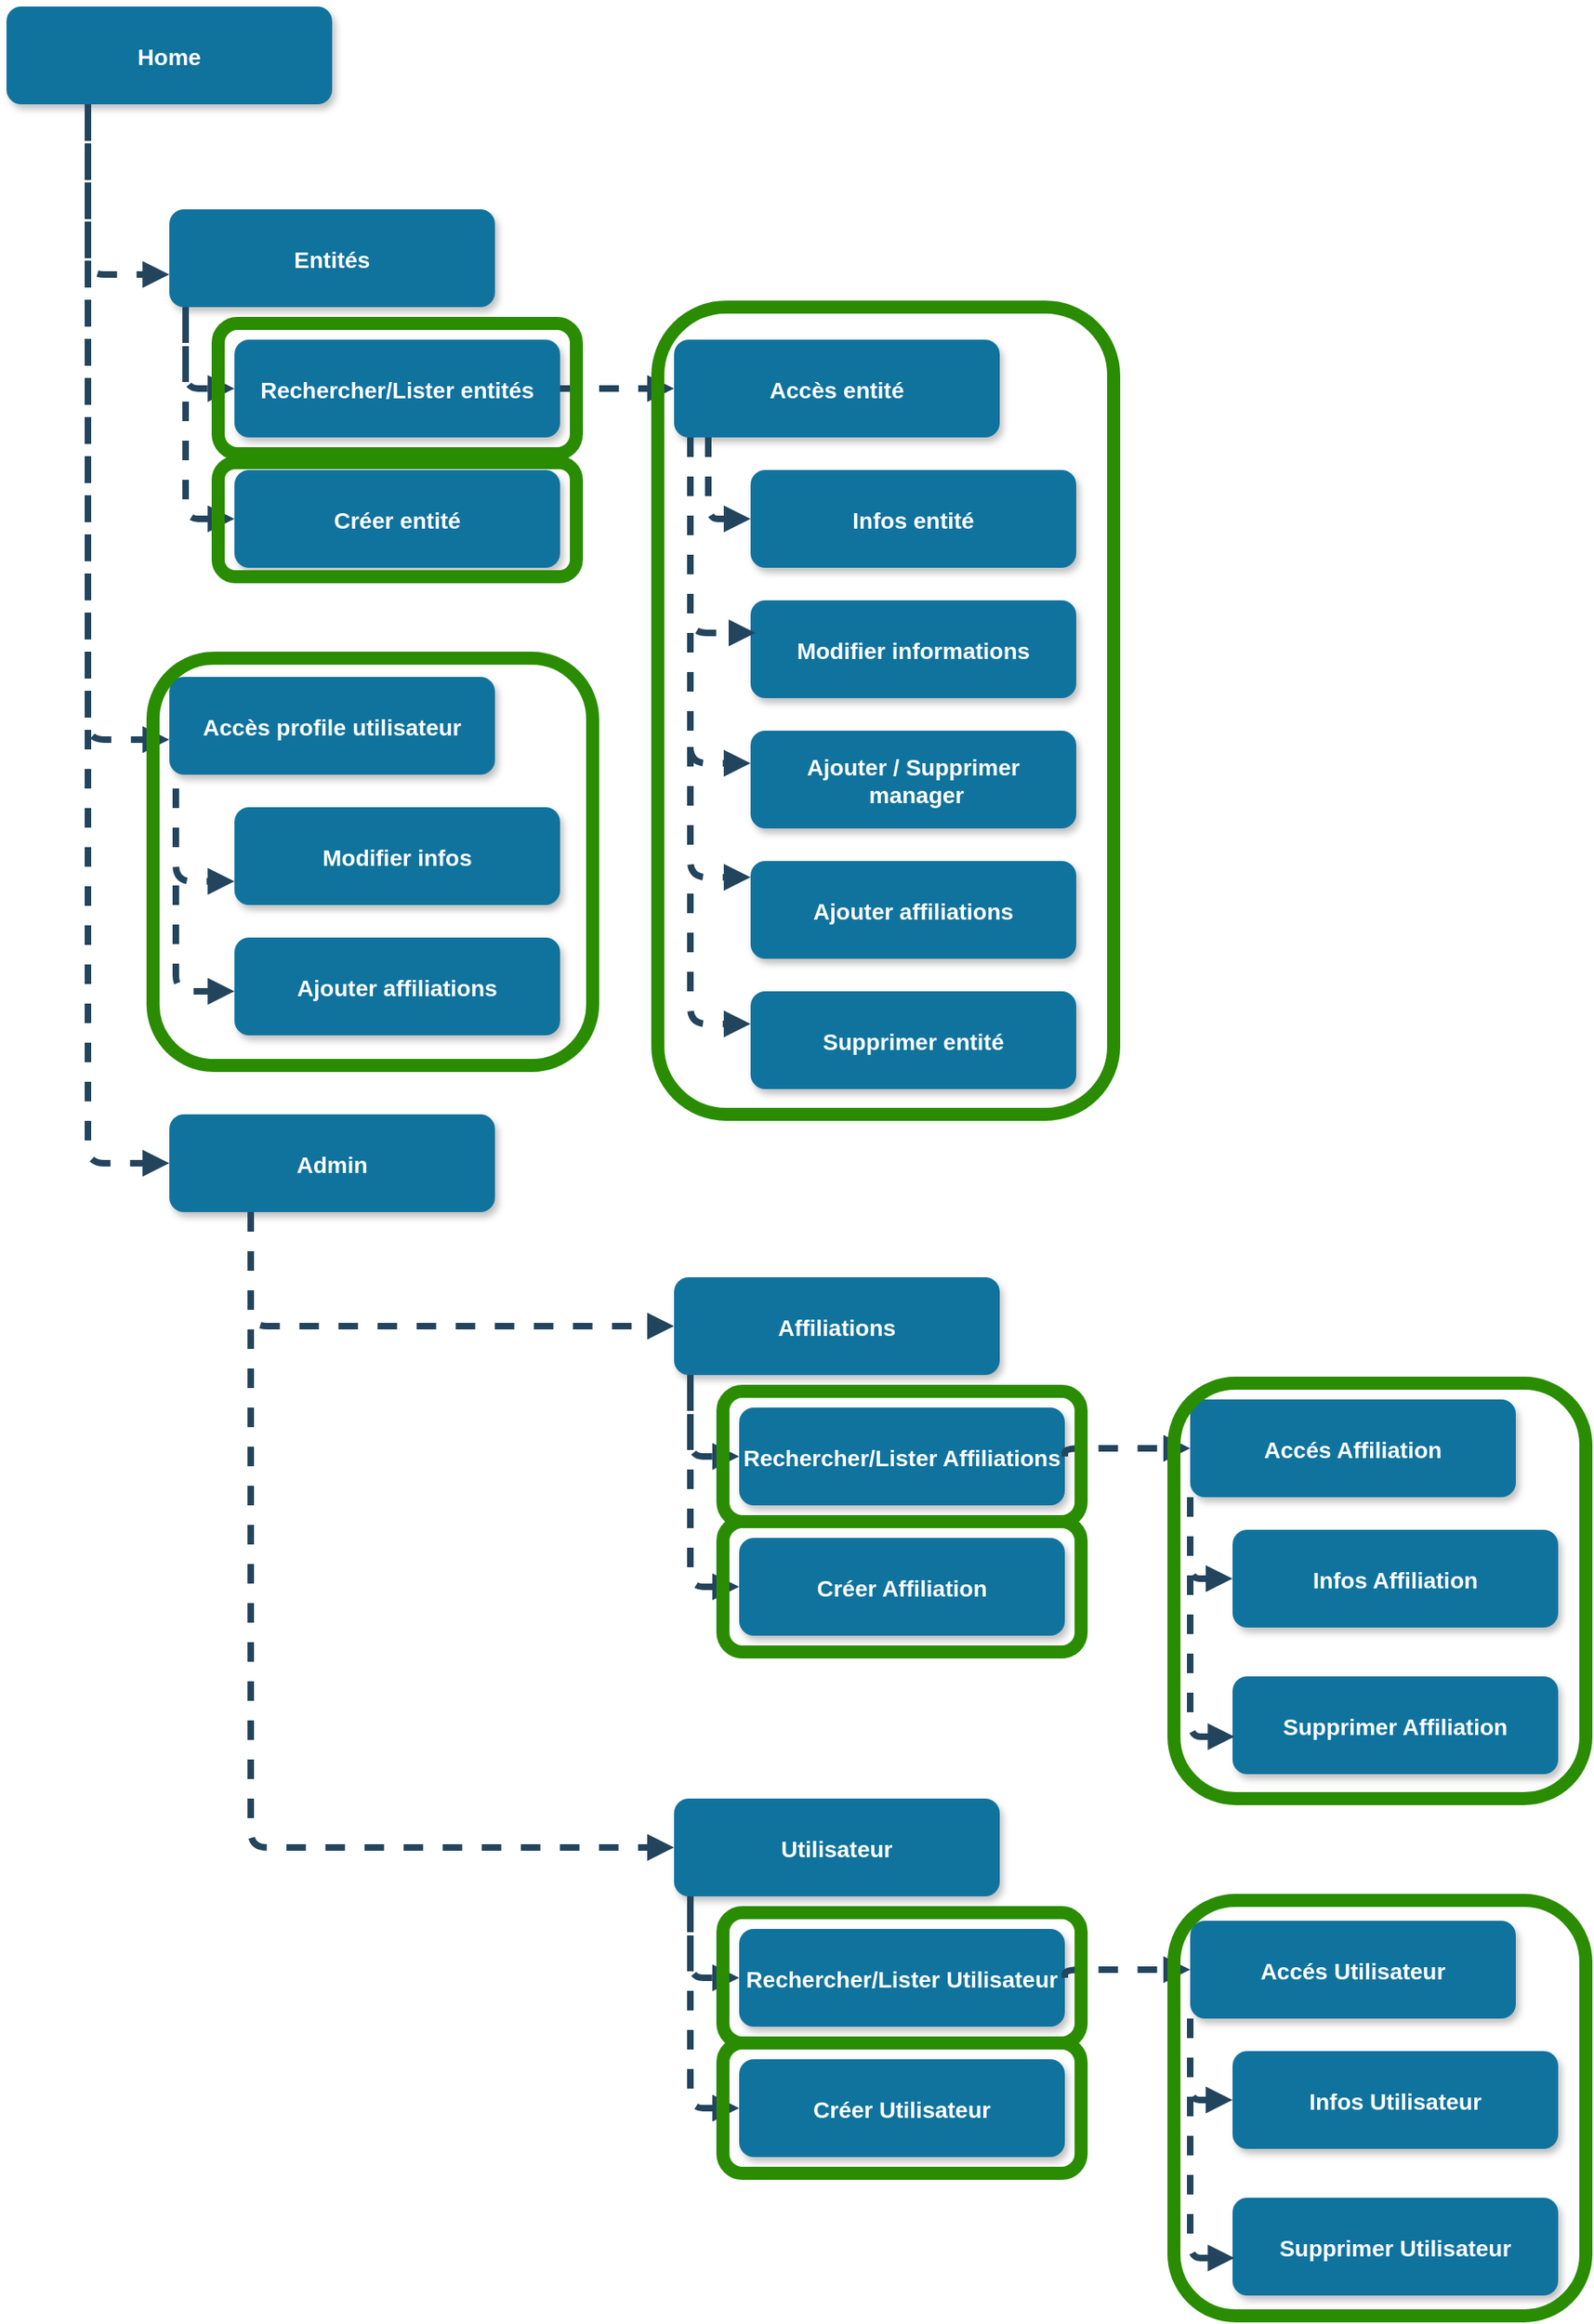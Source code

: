 <mxfile version="13.0.3" type="device" pages="2"><diagram name="Page-1" id="97916047-d0de-89f5-080d-49f4d83e522f"><mxGraphModel dx="1588" dy="724" grid="1" gridSize="10" guides="1" tooltips="1" connect="1" arrows="1" fold="1" page="1" pageScale="1.5" pageWidth="1169" pageHeight="827" background="#ffffff" math="0" shadow="0"><root><mxCell id="0"/><mxCell id="1" parent="0"/><mxCell id="2" value="Home" style="rounded=1;fillColor=#10739E;strokeColor=none;shadow=1;gradientColor=none;fontStyle=1;fontColor=#FFFFFF;fontSize=14;" parent="1" vertex="1"><mxGeometry x="530" y="90" width="200" height="60" as="geometry"/></mxCell><mxCell id="7" value="Entités" style="rounded=1;fillColor=#10739E;strokeColor=none;shadow=1;gradientColor=none;fontStyle=1;fontColor=#FFFFFF;fontSize=14;" parent="1" vertex="1"><mxGeometry x="630" y="214.5" width="200" height="60" as="geometry"/></mxCell><mxCell id="7tJmF6KP002Q2jucSdaJ-55" value="Accès entité" style="rounded=1;fillColor=#10739E;strokeColor=none;shadow=1;gradientColor=none;fontStyle=1;fontColor=#FFFFFF;fontSize=14;" parent="1" vertex="1"><mxGeometry x="940" y="294.5" width="200" height="60" as="geometry"/></mxCell><mxCell id="7tJmF6KP002Q2jucSdaJ-57" value="Rechercher/Lister entités" style="rounded=1;fillColor=#10739E;strokeColor=none;shadow=1;gradientColor=none;fontStyle=1;fontColor=#FFFFFF;fontSize=14;" parent="1" vertex="1"><mxGeometry x="670" y="294.5" width="200" height="60" as="geometry"/></mxCell><mxCell id="7tJmF6KP002Q2jucSdaJ-59" value="Modifier informations" style="rounded=1;fillColor=#10739E;strokeColor=none;shadow=1;gradientColor=none;fontStyle=1;fontColor=#FFFFFF;fontSize=14;" parent="1" vertex="1"><mxGeometry x="987" y="454.5" width="200" height="60" as="geometry"/></mxCell><mxCell id="7tJmF6KP002Q2jucSdaJ-61" value="" style="edgeStyle=elbowEdgeStyle;elbow=vertical;strokeWidth=4;endArrow=block;endFill=1;fontStyle=1;dashed=1;strokeColor=#23445D;entryX=0;entryY=0.667;entryDx=0;entryDy=0;entryPerimeter=0;" parent="1" target="7" edge="1"><mxGeometry x="-158" y="70" width="100" height="100" as="geometry"><mxPoint x="580" y="160.5" as="sourcePoint"/><mxPoint x="620" y="254.5" as="targetPoint"/><Array as="points"><mxPoint x="620" y="254.5"/><mxPoint x="600" y="354.5"/><mxPoint x="640" y="294.5"/><mxPoint x="550" y="234.5"/><mxPoint x="550" y="294.5"/><mxPoint x="640" y="574.5"/><mxPoint x="610" y="664.5"/><mxPoint x="650" y="584.5"/><mxPoint x="620" y="504.5"/><mxPoint x="640" y="414.5"/><mxPoint x="580" y="284.5"/><mxPoint x="550" y="244.5"/><mxPoint x="570" y="264.5"/></Array></mxGeometry></mxCell><mxCell id="7tJmF6KP002Q2jucSdaJ-62" value="" style="edgeStyle=elbowEdgeStyle;elbow=vertical;strokeWidth=4;endArrow=block;endFill=1;fontStyle=1;dashed=1;strokeColor=#23445D;entryX=0;entryY=0.5;entryDx=0;entryDy=0;exitX=1;exitY=0.5;exitDx=0;exitDy=0;" parent="1" source="7tJmF6KP002Q2jucSdaJ-57" target="7tJmF6KP002Q2jucSdaJ-55" edge="1"><mxGeometry x="-158" y="254" width="100" height="100" as="geometry"><mxPoint x="580" y="254.5" as="sourcePoint"/><mxPoint x="640" y="528.5" as="targetPoint"/><Array as="points"><mxPoint x="910" y="324.5"/><mxPoint x="600" y="538.5"/><mxPoint x="640" y="478.5"/><mxPoint x="550" y="418.5"/><mxPoint x="550" y="478.5"/><mxPoint x="640" y="758.5"/><mxPoint x="610" y="848.5"/><mxPoint x="650" y="768.5"/><mxPoint x="620" y="688.5"/><mxPoint x="640" y="598.5"/><mxPoint x="580" y="468.5"/><mxPoint x="550" y="428.5"/><mxPoint x="570" y="448.5"/></Array></mxGeometry></mxCell><mxCell id="7tJmF6KP002Q2jucSdaJ-65" value="Ajouter / Supprimer&#xA; manager" style="rounded=1;fillColor=#10739E;strokeColor=none;shadow=1;gradientColor=none;fontStyle=1;fontColor=#FFFFFF;fontSize=14;" parent="1" vertex="1"><mxGeometry x="987" y="534.5" width="200" height="60" as="geometry"/></mxCell><mxCell id="7tJmF6KP002Q2jucSdaJ-66" value="Ajouter affiliations" style="rounded=1;fillColor=#10739E;strokeColor=none;shadow=1;gradientColor=none;fontStyle=1;fontColor=#FFFFFF;fontSize=14;" parent="1" vertex="1"><mxGeometry x="987" y="614.5" width="200" height="60" as="geometry"/></mxCell><mxCell id="7tJmF6KP002Q2jucSdaJ-72" value="" style="edgeStyle=elbowEdgeStyle;elbow=vertical;strokeWidth=4;endArrow=block;endFill=1;fontStyle=1;dashed=1;strokeColor=#23445D;entryX=0;entryY=0.5;entryDx=0;entryDy=0;" parent="1" target="7tJmF6KP002Q2jucSdaJ-57" edge="1"><mxGeometry x="-98" y="184" width="100" height="100" as="geometry"><mxPoint x="640" y="274.5" as="sourcePoint"/><mxPoint x="690" y="368.5" as="targetPoint"/><Array as="points"><mxPoint x="640" y="324.5"/><mxPoint x="660" y="468.5"/><mxPoint x="700" y="408.5"/><mxPoint x="610" y="348.5"/><mxPoint x="610" y="408.5"/><mxPoint x="700" y="688.5"/><mxPoint x="670" y="778.5"/><mxPoint x="710" y="698.5"/><mxPoint x="680" y="618.5"/><mxPoint x="700" y="528.5"/><mxPoint x="640" y="398.5"/><mxPoint x="610" y="358.5"/><mxPoint x="630" y="378.5"/></Array></mxGeometry></mxCell><mxCell id="7tJmF6KP002Q2jucSdaJ-76" value="" style="edgeStyle=elbowEdgeStyle;elbow=vertical;strokeWidth=4;endArrow=block;endFill=1;fontStyle=1;dashed=1;strokeColor=#23445D;entryX=0.015;entryY=0.333;entryDx=0;entryDy=0;entryPerimeter=0;" parent="1" target="7tJmF6KP002Q2jucSdaJ-59" edge="1"><mxGeometry x="212" y="264" width="100" height="100" as="geometry"><mxPoint x="950" y="354.5" as="sourcePoint"/><mxPoint x="980" y="404.5" as="targetPoint"/><Array as="points"><mxPoint x="950" y="474.5"/><mxPoint x="950" y="444.5"/><mxPoint x="950" y="404.5"/><mxPoint x="970" y="548.5"/><mxPoint x="1010" y="488.5"/><mxPoint x="920" y="428.5"/><mxPoint x="920" y="488.5"/><mxPoint x="1010" y="768.5"/><mxPoint x="980" y="858.5"/><mxPoint x="1020" y="778.5"/><mxPoint x="990" y="698.5"/><mxPoint x="1010" y="608.5"/><mxPoint x="950" y="478.5"/><mxPoint x="920" y="438.5"/><mxPoint x="940" y="458.5"/></Array></mxGeometry></mxCell><mxCell id="7tJmF6KP002Q2jucSdaJ-77" value="" style="edgeStyle=elbowEdgeStyle;elbow=vertical;strokeWidth=4;endArrow=block;endFill=1;fontStyle=1;dashed=1;strokeColor=#23445D;" parent="1" target="7tJmF6KP002Q2jucSdaJ-65" edge="1"><mxGeometry x="212" y="384" width="100" height="100" as="geometry"><mxPoint x="950" y="474.5" as="sourcePoint"/><mxPoint x="970" y="554.5" as="targetPoint"/><Array as="points"><mxPoint x="950" y="554.5"/><mxPoint x="970" y="668.5"/><mxPoint x="1010" y="608.5"/><mxPoint x="920" y="548.5"/><mxPoint x="920" y="608.5"/><mxPoint x="1010" y="888.5"/><mxPoint x="980" y="978.5"/><mxPoint x="1020" y="898.5"/><mxPoint x="990" y="818.5"/><mxPoint x="1010" y="728.5"/><mxPoint x="950" y="598.5"/><mxPoint x="920" y="558.5"/><mxPoint x="940" y="578.5"/></Array></mxGeometry></mxCell><mxCell id="7tJmF6KP002Q2jucSdaJ-78" value="" style="edgeStyle=elbowEdgeStyle;elbow=vertical;strokeWidth=4;endArrow=block;endFill=1;fontStyle=1;dashed=1;strokeColor=#23445D;" parent="1" edge="1"><mxGeometry x="212" y="454" width="100" height="100" as="geometry"><mxPoint x="950" y="544.5" as="sourcePoint"/><mxPoint x="987" y="624.5" as="targetPoint"/><Array as="points"><mxPoint x="950" y="624.5"/><mxPoint x="970" y="738.5"/><mxPoint x="1010" y="678.5"/><mxPoint x="920" y="618.5"/><mxPoint x="920" y="678.5"/><mxPoint x="1010" y="958.5"/><mxPoint x="980" y="1048.5"/><mxPoint x="1020" y="968.5"/><mxPoint x="990" y="888.5"/><mxPoint x="1010" y="798.5"/><mxPoint x="950" y="668.5"/><mxPoint x="920" y="628.5"/><mxPoint x="940" y="648.5"/></Array></mxGeometry></mxCell><mxCell id="7tJmF6KP002Q2jucSdaJ-79" value="Infos entité" style="rounded=1;fillColor=#10739E;strokeColor=none;shadow=1;gradientColor=none;fontStyle=1;fontColor=#FFFFFF;fontSize=14;" parent="1" vertex="1"><mxGeometry x="987" y="374.5" width="200" height="60" as="geometry"/></mxCell><mxCell id="7tJmF6KP002Q2jucSdaJ-80" value="" style="edgeStyle=elbowEdgeStyle;elbow=vertical;strokeWidth=4;endArrow=block;endFill=1;fontStyle=1;dashed=1;strokeColor=#23445D;exitX=0.105;exitY=1;exitDx=0;exitDy=0;exitPerimeter=0;entryX=0;entryY=0.5;entryDx=0;entryDy=0;" parent="1" source="7tJmF6KP002Q2jucSdaJ-55" target="7tJmF6KP002Q2jucSdaJ-79" edge="1"><mxGeometry x="222" y="274" width="100" height="100" as="geometry"><mxPoint x="960" y="364.5" as="sourcePoint"/><mxPoint x="980" y="404.5" as="targetPoint"/><Array as="points"><mxPoint x="970" y="404.5"/><mxPoint x="990" y="414.5"/><mxPoint x="960" y="454.5"/><mxPoint x="960" y="414.5"/><mxPoint x="980" y="558.5"/><mxPoint x="1020" y="498.5"/><mxPoint x="930" y="438.5"/><mxPoint x="930" y="498.5"/><mxPoint x="1020" y="778.5"/><mxPoint x="990" y="868.5"/><mxPoint x="1030" y="788.5"/><mxPoint x="1000" y="708.5"/><mxPoint x="1020" y="618.5"/><mxPoint x="960" y="488.5"/><mxPoint x="930" y="448.5"/><mxPoint x="950" y="468.5"/></Array></mxGeometry></mxCell><mxCell id="7tJmF6KP002Q2jucSdaJ-81" value="Créer entité" style="rounded=1;fillColor=#10739E;strokeColor=none;shadow=1;gradientColor=none;fontStyle=1;fontColor=#FFFFFF;fontSize=14;" parent="1" vertex="1"><mxGeometry x="670" y="374.5" width="200" height="60" as="geometry"/></mxCell><mxCell id="7tJmF6KP002Q2jucSdaJ-82" value="" style="edgeStyle=elbowEdgeStyle;elbow=vertical;strokeWidth=4;endArrow=block;endFill=1;fontStyle=1;dashed=1;strokeColor=#23445D;entryX=0;entryY=0.5;entryDx=0;entryDy=0;" parent="1" target="7tJmF6KP002Q2jucSdaJ-81" edge="1"><mxGeometry x="-98" y="304" width="100" height="100" as="geometry"><mxPoint x="640" y="284.5" as="sourcePoint"/><mxPoint x="660" y="574.5" as="targetPoint"/><Array as="points"><mxPoint x="650" y="404.5"/><mxPoint x="670" y="807.5"/><mxPoint x="670" y="544.5"/><mxPoint x="660" y="588.5"/><mxPoint x="700" y="528.5"/><mxPoint x="610" y="468.5"/><mxPoint x="610" y="528.5"/><mxPoint x="700" y="808.5"/><mxPoint x="670" y="898.5"/><mxPoint x="710" y="818.5"/><mxPoint x="680" y="738.5"/><mxPoint x="700" y="648.5"/><mxPoint x="640" y="518.5"/><mxPoint x="610" y="478.5"/><mxPoint x="630" y="498.5"/></Array></mxGeometry></mxCell><mxCell id="7tJmF6KP002Q2jucSdaJ-83" value="Supprimer entité" style="rounded=1;fillColor=#10739E;strokeColor=none;shadow=1;gradientColor=none;fontStyle=1;fontColor=#FFFFFF;fontSize=14;" parent="1" vertex="1"><mxGeometry x="987" y="694.5" width="200" height="60" as="geometry"/></mxCell><mxCell id="7tJmF6KP002Q2jucSdaJ-84" value="" style="edgeStyle=elbowEdgeStyle;elbow=vertical;strokeWidth=4;endArrow=block;endFill=1;fontStyle=1;dashed=1;strokeColor=#23445D;" parent="1" edge="1"><mxGeometry x="212" y="544" width="100" height="100" as="geometry"><mxPoint x="950" y="634.5" as="sourcePoint"/><mxPoint x="987" y="714.5" as="targetPoint"/><Array as="points"><mxPoint x="950" y="714.5"/><mxPoint x="970" y="828.5"/><mxPoint x="1010" y="768.5"/><mxPoint x="920" y="708.5"/><mxPoint x="920" y="768.5"/><mxPoint x="1010" y="1048.5"/><mxPoint x="980" y="1138.5"/><mxPoint x="1020" y="1058.5"/><mxPoint x="990" y="978.5"/><mxPoint x="1010" y="888.5"/><mxPoint x="950" y="758.5"/><mxPoint x="920" y="718.5"/><mxPoint x="940" y="738.5"/></Array></mxGeometry></mxCell><mxCell id="oeQ6IAsGS38jbTPoI3sn-7" value="Accès profile utilisateur" style="rounded=1;fillColor=#10739E;strokeColor=none;shadow=1;gradientColor=none;fontStyle=1;fontColor=#FFFFFF;fontSize=14;" parent="1" vertex="1"><mxGeometry x="630" y="501.5" width="200" height="60" as="geometry"/></mxCell><mxCell id="oeQ6IAsGS38jbTPoI3sn-8" value="Modifier infos" style="rounded=1;fillColor=#10739E;strokeColor=none;shadow=1;gradientColor=none;fontStyle=1;fontColor=#FFFFFF;fontSize=14;" parent="1" vertex="1"><mxGeometry x="670" y="581.5" width="200" height="60" as="geometry"/></mxCell><mxCell id="oeQ6IAsGS38jbTPoI3sn-9" value="Ajouter affiliations" style="rounded=1;fillColor=#10739E;strokeColor=none;shadow=1;gradientColor=none;fontStyle=1;fontColor=#FFFFFF;fontSize=14;" parent="1" vertex="1"><mxGeometry x="670" y="661.5" width="200" height="60" as="geometry"/></mxCell><mxCell id="oeQ6IAsGS38jbTPoI3sn-10" value="" style="edgeStyle=elbowEdgeStyle;elbow=vertical;strokeWidth=4;endArrow=block;endFill=1;fontStyle=1;dashed=1;strokeColor=#23445D;entryX=0;entryY=0.75;entryDx=0;entryDy=0;" parent="1" target="oeQ6IAsGS38jbTPoI3sn-8" edge="1"><mxGeometry x="-104" y="414" width="100" height="100" as="geometry"><mxPoint x="634" y="570" as="sourcePoint"/><mxPoint x="684" y="598.52" as="targetPoint"/><Array as="points"><mxPoint x="634" y="627"/><mxPoint x="640" y="579.5"/><mxPoint x="654" y="698.5"/><mxPoint x="694" y="638.5"/><mxPoint x="604" y="578.5"/><mxPoint x="604" y="638.5"/><mxPoint x="694" y="918.5"/><mxPoint x="664" y="1008.5"/><mxPoint x="704" y="928.5"/><mxPoint x="674" y="848.5"/><mxPoint x="694" y="758.5"/><mxPoint x="634" y="628.5"/><mxPoint x="604" y="588.5"/><mxPoint x="624" y="608.5"/></Array></mxGeometry></mxCell><mxCell id="oeQ6IAsGS38jbTPoI3sn-11" value="" style="edgeStyle=elbowEdgeStyle;elbow=vertical;strokeWidth=4;endArrow=block;endFill=1;fontStyle=1;dashed=1;strokeColor=#23445D;entryX=0;entryY=0.75;entryDx=0;entryDy=0;" parent="1" edge="1"><mxGeometry x="-104" y="529" width="100" height="100" as="geometry"><mxPoint x="634" y="629.5" as="sourcePoint"/><mxPoint x="670" y="694.5" as="targetPoint"/><Array as="points"><mxPoint x="640" y="694.5"/><mxPoint x="654" y="813.5"/><mxPoint x="694" y="753.5"/><mxPoint x="604" y="693.5"/><mxPoint x="604" y="753.5"/><mxPoint x="694" y="1033.5"/><mxPoint x="664" y="1123.5"/><mxPoint x="704" y="1043.5"/><mxPoint x="674" y="963.5"/><mxPoint x="694" y="873.5"/><mxPoint x="634" y="743.5"/><mxPoint x="604" y="703.5"/><mxPoint x="624" y="723.5"/></Array></mxGeometry></mxCell><mxCell id="oeQ6IAsGS38jbTPoI3sn-12" value="" style="edgeStyle=elbowEdgeStyle;elbow=vertical;strokeWidth=4;endArrow=block;endFill=1;fontStyle=1;dashed=1;strokeColor=#23445D;" parent="1" edge="1"><mxGeometry x="-148" y="80" width="100" height="100" as="geometry"><mxPoint x="580" y="154.5" as="sourcePoint"/><mxPoint x="630" y="540" as="targetPoint"/><Array as="points"><mxPoint x="600" y="540"/><mxPoint x="610" y="364.5"/><mxPoint x="650" y="304.5"/><mxPoint x="560" y="244.5"/><mxPoint x="560" y="304.5"/><mxPoint x="650" y="584.5"/><mxPoint x="620" y="674.5"/><mxPoint x="660" y="594.5"/><mxPoint x="630" y="514.5"/><mxPoint x="650" y="424.5"/><mxPoint x="590" y="294.5"/><mxPoint x="560" y="254.5"/><mxPoint x="580" y="274.5"/></Array></mxGeometry></mxCell><mxCell id="oeQ6IAsGS38jbTPoI3sn-13" value="Affiliations" style="rounded=1;fillColor=#10739E;strokeColor=none;shadow=1;gradientColor=none;fontStyle=1;fontColor=#FFFFFF;fontSize=14;" parent="1" vertex="1"><mxGeometry x="940" y="870" width="200" height="60" as="geometry"/></mxCell><mxCell id="oeQ6IAsGS38jbTPoI3sn-26" value="Accés Affiliation" style="rounded=1;fillColor=#10739E;strokeColor=none;shadow=1;gradientColor=none;fontStyle=1;fontColor=#FFFFFF;fontSize=14;" parent="1" vertex="1"><mxGeometry x="1257" y="945" width="200" height="60" as="geometry"/></mxCell><mxCell id="oeQ6IAsGS38jbTPoI3sn-14" value="Rechercher/Lister Affiliations" style="rounded=1;fillColor=#10739E;strokeColor=none;shadow=1;gradientColor=none;fontStyle=1;fontColor=#FFFFFF;fontSize=14;" parent="1" vertex="1"><mxGeometry x="980" y="950" width="200" height="60" as="geometry"/></mxCell><mxCell id="oeQ6IAsGS38jbTPoI3sn-15" value="Créer Affiliation" style="rounded=1;fillColor=#10739E;strokeColor=none;shadow=1;gradientColor=none;fontStyle=1;fontColor=#FFFFFF;fontSize=14;" parent="1" vertex="1"><mxGeometry x="980" y="1030" width="200" height="60" as="geometry"/></mxCell><mxCell id="oeQ6IAsGS38jbTPoI3sn-16" value="" style="edgeStyle=elbowEdgeStyle;elbow=vertical;strokeWidth=4;endArrow=block;endFill=1;fontStyle=1;dashed=1;strokeColor=#23445D;entryX=0;entryY=0.5;entryDx=0;entryDy=0;" parent="1" target="Y5maFljPTBrKdVjppR6A-7" edge="1"><mxGeometry x="-148" y="75.5" width="100" height="100" as="geometry"><mxPoint x="580" y="150" as="sourcePoint"/><mxPoint x="620" y="810" as="targetPoint"/><Array as="points"><mxPoint x="600" y="800"/><mxPoint x="610" y="360"/><mxPoint x="650" y="300"/><mxPoint x="560" y="240"/><mxPoint x="560" y="300"/><mxPoint x="650" y="580"/><mxPoint x="620" y="670"/><mxPoint x="660" y="590"/><mxPoint x="630" y="510"/><mxPoint x="650" y="420"/><mxPoint x="590" y="290"/><mxPoint x="560" y="250"/><mxPoint x="580" y="270"/></Array></mxGeometry></mxCell><mxCell id="oeQ6IAsGS38jbTPoI3sn-20" value="" style="edgeStyle=elbowEdgeStyle;elbow=vertical;strokeWidth=4;endArrow=block;endFill=1;fontStyle=1;dashed=1;strokeColor=#23445D;entryX=0;entryY=0.5;entryDx=0;entryDy=0;" parent="1" edge="1"><mxGeometry x="212" y="839.5" width="100" height="100" as="geometry"><mxPoint x="950" y="930" as="sourcePoint"/><mxPoint x="980" y="980" as="targetPoint"/><Array as="points"><mxPoint x="950" y="980"/><mxPoint x="970" y="1124"/><mxPoint x="1010" y="1064"/><mxPoint x="920" y="1004"/><mxPoint x="920" y="1064"/><mxPoint x="1010" y="1344"/><mxPoint x="980" y="1434"/><mxPoint x="1020" y="1354"/><mxPoint x="990" y="1274"/><mxPoint x="1010" y="1184"/><mxPoint x="950" y="1054"/><mxPoint x="920" y="1014"/><mxPoint x="940" y="1034"/></Array></mxGeometry></mxCell><mxCell id="oeQ6IAsGS38jbTPoI3sn-21" value="" style="edgeStyle=elbowEdgeStyle;elbow=vertical;strokeWidth=4;endArrow=block;endFill=1;fontStyle=1;dashed=1;strokeColor=#23445D;entryX=0;entryY=0.5;entryDx=0;entryDy=0;" parent="1" edge="1"><mxGeometry x="212" y="959.5" width="100" height="100" as="geometry"><mxPoint x="950" y="940" as="sourcePoint"/><mxPoint x="980" y="1060" as="targetPoint"/><Array as="points"><mxPoint x="923" y="1060"/><mxPoint x="980" y="1463"/><mxPoint x="980" y="1200"/><mxPoint x="970" y="1244"/><mxPoint x="1010" y="1184"/><mxPoint x="920" y="1124"/><mxPoint x="920" y="1184"/><mxPoint x="1010" y="1464"/><mxPoint x="980" y="1554"/><mxPoint x="1020" y="1474"/><mxPoint x="990" y="1394"/><mxPoint x="1010" y="1304"/><mxPoint x="950" y="1174"/><mxPoint x="920" y="1134"/><mxPoint x="940" y="1154"/></Array></mxGeometry></mxCell><mxCell id="oeQ6IAsGS38jbTPoI3sn-24" value="Infos Affiliation" style="rounded=1;fillColor=#10739E;strokeColor=none;shadow=1;gradientColor=none;fontStyle=1;fontColor=#FFFFFF;fontSize=14;" parent="1" vertex="1"><mxGeometry x="1283" y="1025" width="200" height="60" as="geometry"/></mxCell><mxCell id="oeQ6IAsGS38jbTPoI3sn-25" value="" style="edgeStyle=elbowEdgeStyle;elbow=vertical;strokeWidth=4;endArrow=block;endFill=1;fontStyle=1;dashed=1;strokeColor=#23445D;exitX=0.105;exitY=1;exitDx=0;exitDy=0;exitPerimeter=0;entryX=0;entryY=0.5;entryDx=0;entryDy=0;" parent="1" target="oeQ6IAsGS38jbTPoI3sn-24" edge="1"><mxGeometry x="518" y="924.5" width="100" height="100" as="geometry"><mxPoint x="1257" y="1005" as="sourcePoint"/><mxPoint x="1276" y="1055" as="targetPoint"/><Array as="points"><mxPoint x="1266" y="1055"/><mxPoint x="1286" y="1065"/><mxPoint x="1256" y="1105"/><mxPoint x="1256" y="1065"/><mxPoint x="1276" y="1209"/><mxPoint x="1316" y="1149"/><mxPoint x="1226" y="1089"/><mxPoint x="1226" y="1149"/><mxPoint x="1316" y="1429"/><mxPoint x="1286" y="1519"/><mxPoint x="1326" y="1439"/><mxPoint x="1296" y="1359"/><mxPoint x="1316" y="1269"/><mxPoint x="1256" y="1139"/><mxPoint x="1226" y="1099"/><mxPoint x="1246" y="1119"/></Array></mxGeometry></mxCell><mxCell id="oeQ6IAsGS38jbTPoI3sn-28" value="" style="edgeStyle=elbowEdgeStyle;elbow=vertical;strokeWidth=4;endArrow=block;endFill=1;fontStyle=1;dashed=1;strokeColor=#23445D;entryX=0;entryY=0.5;entryDx=0;entryDy=0;exitX=1;exitY=0.5;exitDx=0;exitDy=0;" parent="1" source="oeQ6IAsGS38jbTPoI3sn-14" target="oeQ6IAsGS38jbTPoI3sn-26" edge="1"><mxGeometry x="112" y="829" width="100" height="100" as="geometry"><mxPoint x="1140" y="899.5" as="sourcePoint"/><mxPoint x="1210" y="899.5" as="targetPoint"/><Array as="points"><mxPoint x="1220" y="975"/><mxPoint x="870" y="1113.5"/><mxPoint x="910" y="1053.5"/><mxPoint x="820" y="993.5"/><mxPoint x="820" y="1053.5"/><mxPoint x="910" y="1333.5"/><mxPoint x="880" y="1423.5"/><mxPoint x="920" y="1343.5"/><mxPoint x="890" y="1263.5"/><mxPoint x="910" y="1173.5"/><mxPoint x="850" y="1043.5"/><mxPoint x="820" y="1003.5"/><mxPoint x="840" y="1023.5"/></Array></mxGeometry></mxCell><mxCell id="oeQ6IAsGS38jbTPoI3sn-29" value="Supprimer Affiliation" style="rounded=1;fillColor=#10739E;strokeColor=none;shadow=1;gradientColor=none;fontStyle=1;fontColor=#FFFFFF;fontSize=14;" parent="1" vertex="1"><mxGeometry x="1283" y="1115" width="200" height="60" as="geometry"/></mxCell><mxCell id="oeQ6IAsGS38jbTPoI3sn-30" value="" style="edgeStyle=elbowEdgeStyle;elbow=vertical;strokeWidth=4;endArrow=block;endFill=1;fontStyle=1;dashed=1;strokeColor=#23445D;exitX=0.105;exitY=1;exitDx=0;exitDy=0;exitPerimeter=0;entryX=0.006;entryY=0.623;entryDx=0;entryDy=0;entryPerimeter=0;" parent="1" target="oeQ6IAsGS38jbTPoI3sn-29" edge="1"><mxGeometry x="518" y="924.5" width="100" height="100" as="geometry"><mxPoint x="1257" y="1005" as="sourcePoint"/><mxPoint x="1283" y="1055" as="targetPoint"/><Array as="points"><mxPoint x="1267" y="1152"/><mxPoint x="1286" y="1065"/><mxPoint x="1256" y="1105"/><mxPoint x="1256" y="1065"/><mxPoint x="1276" y="1209"/><mxPoint x="1316" y="1149"/><mxPoint x="1226" y="1089"/><mxPoint x="1226" y="1149"/><mxPoint x="1316" y="1429"/><mxPoint x="1286" y="1519"/><mxPoint x="1326" y="1439"/><mxPoint x="1296" y="1359"/><mxPoint x="1316" y="1269"/><mxPoint x="1256" y="1139"/><mxPoint x="1226" y="1099"/><mxPoint x="1246" y="1119"/></Array></mxGeometry></mxCell><mxCell id="Y5maFljPTBrKdVjppR6A-7" value="Admin" style="rounded=1;fillColor=#10739E;strokeColor=none;shadow=1;gradientColor=none;fontStyle=1;fontColor=#FFFFFF;fontSize=14;" vertex="1" parent="1"><mxGeometry x="630" y="770" width="200" height="60" as="geometry"/></mxCell><mxCell id="Y5maFljPTBrKdVjppR6A-8" value="" style="edgeStyle=elbowEdgeStyle;elbow=vertical;strokeWidth=4;endArrow=block;endFill=1;fontStyle=1;dashed=1;strokeColor=#23445D;entryX=0;entryY=0.5;entryDx=0;entryDy=0;exitX=0.25;exitY=1;exitDx=0;exitDy=0;" edge="1" parent="1" source="Y5maFljPTBrKdVjppR6A-7" target="oeQ6IAsGS38jbTPoI3sn-13"><mxGeometry x="-138" y="85.5" width="100" height="100" as="geometry"><mxPoint x="590" y="160" as="sourcePoint"/><mxPoint x="640" y="810" as="targetPoint"/><Array as="points"><mxPoint x="810" y="900"/><mxPoint x="620" y="370"/><mxPoint x="660" y="310"/><mxPoint x="570" y="250"/><mxPoint x="570" y="310"/><mxPoint x="660" y="590"/><mxPoint x="630" y="680"/><mxPoint x="670" y="600"/><mxPoint x="640" y="520"/><mxPoint x="660" y="430"/><mxPoint x="600" y="300"/><mxPoint x="570" y="260"/><mxPoint x="590" y="280"/></Array></mxGeometry></mxCell><mxCell id="Y5maFljPTBrKdVjppR6A-9" value="Utilisateur" style="rounded=1;fillColor=#10739E;strokeColor=none;shadow=1;gradientColor=none;fontStyle=1;fontColor=#FFFFFF;fontSize=14;" vertex="1" parent="1"><mxGeometry x="940" y="1190" width="200" height="60" as="geometry"/></mxCell><mxCell id="Y5maFljPTBrKdVjppR6A-10" value="Accés Utilisateur" style="rounded=1;fillColor=#10739E;strokeColor=none;shadow=1;gradientColor=none;fontStyle=1;fontColor=#FFFFFF;fontSize=14;" vertex="1" parent="1"><mxGeometry x="1257" y="1265" width="200" height="60" as="geometry"/></mxCell><mxCell id="Y5maFljPTBrKdVjppR6A-11" value="Rechercher/Lister Utilisateur" style="rounded=1;fillColor=#10739E;strokeColor=none;shadow=1;gradientColor=none;fontStyle=1;fontColor=#FFFFFF;fontSize=14;" vertex="1" parent="1"><mxGeometry x="980" y="1270" width="200" height="60" as="geometry"/></mxCell><mxCell id="Y5maFljPTBrKdVjppR6A-12" value="Créer Utilisateur" style="rounded=1;fillColor=#10739E;strokeColor=none;shadow=1;gradientColor=none;fontStyle=1;fontColor=#FFFFFF;fontSize=14;" vertex="1" parent="1"><mxGeometry x="980" y="1350" width="200" height="60" as="geometry"/></mxCell><mxCell id="Y5maFljPTBrKdVjppR6A-13" value="" style="edgeStyle=elbowEdgeStyle;elbow=vertical;strokeWidth=4;endArrow=block;endFill=1;fontStyle=1;dashed=1;strokeColor=#23445D;entryX=0;entryY=0.5;entryDx=0;entryDy=0;" edge="1" parent="1"><mxGeometry x="212" y="1159.5" width="100" height="100" as="geometry"><mxPoint x="950" y="1250" as="sourcePoint"/><mxPoint x="980" y="1300" as="targetPoint"/><Array as="points"><mxPoint x="950" y="1300"/><mxPoint x="970" y="1444"/><mxPoint x="1010" y="1384"/><mxPoint x="920" y="1324"/><mxPoint x="920" y="1384"/><mxPoint x="1010" y="1664"/><mxPoint x="980" y="1754"/><mxPoint x="1020" y="1674"/><mxPoint x="990" y="1594"/><mxPoint x="1010" y="1504"/><mxPoint x="950" y="1374"/><mxPoint x="920" y="1334"/><mxPoint x="940" y="1354"/></Array></mxGeometry></mxCell><mxCell id="Y5maFljPTBrKdVjppR6A-14" value="" style="edgeStyle=elbowEdgeStyle;elbow=vertical;strokeWidth=4;endArrow=block;endFill=1;fontStyle=1;dashed=1;strokeColor=#23445D;entryX=0;entryY=0.5;entryDx=0;entryDy=0;" edge="1" parent="1"><mxGeometry x="212" y="1279.5" width="100" height="100" as="geometry"><mxPoint x="950" y="1260" as="sourcePoint"/><mxPoint x="980" y="1380" as="targetPoint"/><Array as="points"><mxPoint x="923" y="1380"/><mxPoint x="980" y="1783"/><mxPoint x="980" y="1520"/><mxPoint x="970" y="1564"/><mxPoint x="1010" y="1504"/><mxPoint x="920" y="1444"/><mxPoint x="920" y="1504"/><mxPoint x="1010" y="1784"/><mxPoint x="980" y="1874"/><mxPoint x="1020" y="1794"/><mxPoint x="990" y="1714"/><mxPoint x="1010" y="1624"/><mxPoint x="950" y="1494"/><mxPoint x="920" y="1454"/><mxPoint x="940" y="1474"/></Array></mxGeometry></mxCell><mxCell id="Y5maFljPTBrKdVjppR6A-15" value="Infos Utilisateur" style="rounded=1;fillColor=#10739E;strokeColor=none;shadow=1;gradientColor=none;fontStyle=1;fontColor=#FFFFFF;fontSize=14;" vertex="1" parent="1"><mxGeometry x="1283" y="1345" width="200" height="60" as="geometry"/></mxCell><mxCell id="Y5maFljPTBrKdVjppR6A-16" value="" style="edgeStyle=elbowEdgeStyle;elbow=vertical;strokeWidth=4;endArrow=block;endFill=1;fontStyle=1;dashed=1;strokeColor=#23445D;exitX=0.105;exitY=1;exitDx=0;exitDy=0;exitPerimeter=0;entryX=0;entryY=0.5;entryDx=0;entryDy=0;" edge="1" parent="1" target="Y5maFljPTBrKdVjppR6A-15"><mxGeometry x="518" y="1244.5" width="100" height="100" as="geometry"><mxPoint x="1257" y="1325" as="sourcePoint"/><mxPoint x="1276" y="1375" as="targetPoint"/><Array as="points"><mxPoint x="1266" y="1375"/><mxPoint x="1286" y="1385"/><mxPoint x="1256" y="1425"/><mxPoint x="1256" y="1385"/><mxPoint x="1276" y="1529"/><mxPoint x="1316" y="1469"/><mxPoint x="1226" y="1409"/><mxPoint x="1226" y="1469"/><mxPoint x="1316" y="1749"/><mxPoint x="1286" y="1839"/><mxPoint x="1326" y="1759"/><mxPoint x="1296" y="1679"/><mxPoint x="1316" y="1589"/><mxPoint x="1256" y="1459"/><mxPoint x="1226" y="1419"/><mxPoint x="1246" y="1439"/></Array></mxGeometry></mxCell><mxCell id="Y5maFljPTBrKdVjppR6A-17" value="" style="edgeStyle=elbowEdgeStyle;elbow=vertical;strokeWidth=4;endArrow=block;endFill=1;fontStyle=1;dashed=1;strokeColor=#23445D;entryX=0;entryY=0.5;entryDx=0;entryDy=0;exitX=1;exitY=0.5;exitDx=0;exitDy=0;" edge="1" parent="1" source="Y5maFljPTBrKdVjppR6A-11" target="Y5maFljPTBrKdVjppR6A-10"><mxGeometry x="112" y="1149" width="100" height="100" as="geometry"><mxPoint x="1140" y="1219.5" as="sourcePoint"/><mxPoint x="1210" y="1219.5" as="targetPoint"/><Array as="points"><mxPoint x="1220" y="1295"/><mxPoint x="870" y="1433.5"/><mxPoint x="910" y="1373.5"/><mxPoint x="820" y="1313.5"/><mxPoint x="820" y="1373.5"/><mxPoint x="910" y="1653.5"/><mxPoint x="880" y="1743.5"/><mxPoint x="920" y="1663.5"/><mxPoint x="890" y="1583.5"/><mxPoint x="910" y="1493.5"/><mxPoint x="850" y="1363.5"/><mxPoint x="820" y="1323.5"/><mxPoint x="840" y="1343.5"/></Array></mxGeometry></mxCell><mxCell id="Y5maFljPTBrKdVjppR6A-18" value="Supprimer Utilisateur" style="rounded=1;fillColor=#10739E;strokeColor=none;shadow=1;gradientColor=none;fontStyle=1;fontColor=#FFFFFF;fontSize=14;" vertex="1" parent="1"><mxGeometry x="1283" y="1435" width="200" height="60" as="geometry"/></mxCell><mxCell id="Y5maFljPTBrKdVjppR6A-19" value="" style="edgeStyle=elbowEdgeStyle;elbow=vertical;strokeWidth=4;endArrow=block;endFill=1;fontStyle=1;dashed=1;strokeColor=#23445D;exitX=0.105;exitY=1;exitDx=0;exitDy=0;exitPerimeter=0;entryX=0.006;entryY=0.623;entryDx=0;entryDy=0;entryPerimeter=0;" edge="1" parent="1" target="Y5maFljPTBrKdVjppR6A-18"><mxGeometry x="518" y="1244.5" width="100" height="100" as="geometry"><mxPoint x="1257" y="1325" as="sourcePoint"/><mxPoint x="1283" y="1375" as="targetPoint"/><Array as="points"><mxPoint x="1267" y="1472"/><mxPoint x="1286" y="1385"/><mxPoint x="1256" y="1425"/><mxPoint x="1256" y="1385"/><mxPoint x="1276" y="1529"/><mxPoint x="1316" y="1469"/><mxPoint x="1226" y="1409"/><mxPoint x="1226" y="1469"/><mxPoint x="1316" y="1749"/><mxPoint x="1286" y="1839"/><mxPoint x="1326" y="1759"/><mxPoint x="1296" y="1679"/><mxPoint x="1316" y="1589"/><mxPoint x="1256" y="1459"/><mxPoint x="1226" y="1419"/><mxPoint x="1246" y="1439"/></Array></mxGeometry></mxCell><mxCell id="Y5maFljPTBrKdVjppR6A-20" value="" style="edgeStyle=elbowEdgeStyle;elbow=vertical;strokeWidth=4;endArrow=block;endFill=1;fontStyle=1;dashed=1;strokeColor=#23445D;entryX=0;entryY=0.5;entryDx=0;entryDy=0;" edge="1" parent="1" target="Y5maFljPTBrKdVjppR6A-9"><mxGeometry x="-128" y="95.5" width="100" height="100" as="geometry"><mxPoint x="680" y="830" as="sourcePoint"/><mxPoint x="950" y="910" as="targetPoint"/><Array as="points"><mxPoint x="830" y="1220"/><mxPoint x="630" y="380"/><mxPoint x="670" y="320"/><mxPoint x="580" y="260"/><mxPoint x="580" y="320"/><mxPoint x="670" y="600"/><mxPoint x="640" y="690"/><mxPoint x="680" y="610"/><mxPoint x="650" y="530"/><mxPoint x="670" y="440"/><mxPoint x="610" y="310"/><mxPoint x="580" y="270"/><mxPoint x="600" y="290"/></Array></mxGeometry></mxCell><mxCell id="GoUWfJl8ZlGXY5BGLZ-Z-8" value="" style="rounded=1;whiteSpace=wrap;html=1;fillColor=none;strokeColor=#2A8C00;strokeWidth=8;" vertex="1" parent="1"><mxGeometry x="660" y="284.5" width="220" height="80" as="geometry"/></mxCell><mxCell id="GoUWfJl8ZlGXY5BGLZ-Z-9" value="" style="rounded=1;whiteSpace=wrap;html=1;fillColor=none;strokeColor=#2A8C00;strokeWidth=8;" vertex="1" parent="1"><mxGeometry x="930" y="274.5" width="280" height="495.5" as="geometry"/></mxCell><mxCell id="GoUWfJl8ZlGXY5BGLZ-Z-10" value="" style="rounded=1;whiteSpace=wrap;html=1;fillColor=none;strokeColor=#2A8C00;strokeWidth=8;" vertex="1" parent="1"><mxGeometry x="620" y="490" width="270" height="250" as="geometry"/></mxCell><mxCell id="GoUWfJl8ZlGXY5BGLZ-Z-11" value="" style="rounded=1;whiteSpace=wrap;html=1;fillColor=none;strokeColor=#2A8C00;strokeWidth=8;" vertex="1" parent="1"><mxGeometry x="970" y="940" width="220" height="80" as="geometry"/></mxCell><mxCell id="GoUWfJl8ZlGXY5BGLZ-Z-12" value="" style="rounded=1;whiteSpace=wrap;html=1;fillColor=none;strokeColor=#2A8C00;strokeWidth=8;" vertex="1" parent="1"><mxGeometry x="660" y="370" width="220" height="70" as="geometry"/></mxCell><mxCell id="GoUWfJl8ZlGXY5BGLZ-Z-13" value="" style="rounded=1;whiteSpace=wrap;html=1;fillColor=none;strokeColor=#2A8C00;strokeWidth=8;" vertex="1" parent="1"><mxGeometry x="970" y="1020" width="220" height="80" as="geometry"/></mxCell><mxCell id="GoUWfJl8ZlGXY5BGLZ-Z-14" value="" style="rounded=1;whiteSpace=wrap;html=1;fillColor=none;strokeColor=#2A8C00;strokeWidth=8;" vertex="1" parent="1"><mxGeometry x="1247" y="935" width="253" height="255" as="geometry"/></mxCell><mxCell id="GoUWfJl8ZlGXY5BGLZ-Z-15" value="" style="rounded=1;whiteSpace=wrap;html=1;fillColor=none;strokeColor=#2A8C00;strokeWidth=8;" vertex="1" parent="1"><mxGeometry x="970" y="1260" width="220" height="80" as="geometry"/></mxCell><mxCell id="GoUWfJl8ZlGXY5BGLZ-Z-16" value="" style="rounded=1;whiteSpace=wrap;html=1;fillColor=none;strokeColor=#2A8C00;strokeWidth=8;" vertex="1" parent="1"><mxGeometry x="970" y="1340" width="220" height="80" as="geometry"/></mxCell><mxCell id="GoUWfJl8ZlGXY5BGLZ-Z-17" value="" style="rounded=1;whiteSpace=wrap;html=1;fillColor=none;strokeColor=#2A8C00;strokeWidth=8;" vertex="1" parent="1"><mxGeometry x="1247" y="1252.5" width="253" height="255" as="geometry"/></mxCell></root></mxGraphModel></diagram><diagram id="z8cqkTIu9WZRF47nCJuO" name="Page-2"><mxGraphModel dx="1350" dy="615" grid="1" gridSize="10" guides="1" tooltips="1" connect="1" arrows="1" fold="1" page="1" pageScale="1" pageWidth="827" pageHeight="1169" math="0" shadow="0"><root><mxCell id="4352Bhs8HRCBSpYmmqd2-0"/><mxCell id="4352Bhs8HRCBSpYmmqd2-1" parent="4352Bhs8HRCBSpYmmqd2-0"/><mxCell id="zsHa8kgRHHImMuklsPvj-0" value="Home" style="rounded=1;fillColor=#10739E;strokeColor=none;shadow=1;gradientColor=none;fontStyle=1;fontColor=#FFFFFF;fontSize=14;" parent="4352Bhs8HRCBSpYmmqd2-1" vertex="1"><mxGeometry x="260" y="180" width="200" height="60" as="geometry"/></mxCell><mxCell id="zsHa8kgRHHImMuklsPvj-1" value="" style="edgeStyle=elbowEdgeStyle;elbow=vertical;strokeWidth=4;endArrow=block;endFill=1;fontStyle=1;dashed=1;strokeColor=#23445D;entryX=0;entryY=0.5;entryDx=0;entryDy=0;" parent="4352Bhs8HRCBSpYmmqd2-1" target="nVOuEUddcxunYz9HB-uZ-0" edge="1"><mxGeometry x="-428" y="160" width="100" height="100" as="geometry"><mxPoint x="310" y="250.5" as="sourcePoint"/><mxPoint x="350" y="330" as="targetPoint"/><Array as="points"><mxPoint x="330" y="340"/><mxPoint x="330" y="444.5"/><mxPoint x="370" y="384.5"/><mxPoint x="280" y="324.5"/><mxPoint x="280" y="384.5"/><mxPoint x="370" y="664.5"/><mxPoint x="340" y="754.5"/><mxPoint x="380" y="674.5"/><mxPoint x="350" y="594.5"/><mxPoint x="370" y="504.5"/><mxPoint x="310" y="374.5"/><mxPoint x="280" y="334.5"/><mxPoint x="300" y="354.5"/></Array></mxGeometry></mxCell><mxCell id="nVOuEUddcxunYz9HB-uZ-0" value="Accès profile utilisateur" style="rounded=1;fillColor=#10739E;strokeColor=none;shadow=1;gradientColor=none;fontStyle=1;fontColor=#FFFFFF;fontSize=14;" parent="4352Bhs8HRCBSpYmmqd2-1" vertex="1"><mxGeometry x="360" y="310" width="200" height="60" as="geometry"/></mxCell><mxCell id="nVOuEUddcxunYz9HB-uZ-1" value="Modifier infos" style="rounded=1;fillColor=#10739E;strokeColor=none;shadow=1;gradientColor=none;fontStyle=1;fontColor=#FFFFFF;fontSize=14;" parent="4352Bhs8HRCBSpYmmqd2-1" vertex="1"><mxGeometry x="400" y="390" width="200" height="60" as="geometry"/></mxCell><mxCell id="nVOuEUddcxunYz9HB-uZ-2" value="Ajouter affiliations" style="rounded=1;fillColor=#10739E;strokeColor=none;shadow=1;gradientColor=none;fontStyle=1;fontColor=#FFFFFF;fontSize=14;" parent="4352Bhs8HRCBSpYmmqd2-1" vertex="1"><mxGeometry x="400" y="470" width="200" height="60" as="geometry"/></mxCell><mxCell id="nVOuEUddcxunYz9HB-uZ-3" value="" style="edgeStyle=elbowEdgeStyle;elbow=vertical;strokeWidth=4;endArrow=block;endFill=1;fontStyle=1;dashed=1;strokeColor=#23445D;entryX=0;entryY=0.75;entryDx=0;entryDy=0;" parent="4352Bhs8HRCBSpYmmqd2-1" target="nVOuEUddcxunYz9HB-uZ-1" edge="1"><mxGeometry x="-374" y="269.5" width="100" height="100" as="geometry"><mxPoint x="364" y="370" as="sourcePoint"/><mxPoint x="414" y="454.02" as="targetPoint"/><Array as="points"><mxPoint x="370" y="435"/><mxPoint x="384" y="554"/><mxPoint x="424" y="494"/><mxPoint x="334" y="434"/><mxPoint x="334" y="494"/><mxPoint x="424" y="774"/><mxPoint x="394" y="864"/><mxPoint x="434" y="784"/><mxPoint x="404" y="704"/><mxPoint x="424" y="614"/><mxPoint x="364" y="484"/><mxPoint x="334" y="444"/><mxPoint x="354" y="464"/></Array></mxGeometry></mxCell><mxCell id="nVOuEUddcxunYz9HB-uZ-4" value="" style="edgeStyle=elbowEdgeStyle;elbow=vertical;strokeWidth=4;endArrow=block;endFill=1;fontStyle=1;dashed=1;strokeColor=#23445D;entryX=0;entryY=0.75;entryDx=0;entryDy=0;" parent="4352Bhs8HRCBSpYmmqd2-1" edge="1"><mxGeometry x="-374" y="339.5" width="100" height="100" as="geometry"><mxPoint x="364" y="440" as="sourcePoint"/><mxPoint x="400" y="505" as="targetPoint"/><Array as="points"><mxPoint x="370" y="505"/><mxPoint x="384" y="624"/><mxPoint x="424" y="564"/><mxPoint x="334" y="504"/><mxPoint x="334" y="564"/><mxPoint x="424" y="844"/><mxPoint x="394" y="934"/><mxPoint x="434" y="854"/><mxPoint x="404" y="774"/><mxPoint x="424" y="684"/><mxPoint x="364" y="554"/><mxPoint x="334" y="514"/><mxPoint x="354" y="534"/></Array></mxGeometry></mxCell><mxCell id="43Rx_-Zl_7ohcobJl0q_-0" value="Admin" style="rounded=1;fillColor=#10739E;strokeColor=none;shadow=1;gradientColor=none;fontStyle=1;fontColor=#FFFFFF;fontSize=14;" parent="4352Bhs8HRCBSpYmmqd2-1" vertex="1"><mxGeometry x="360" y="560" width="200" height="60" as="geometry"/></mxCell><mxCell id="43Rx_-Zl_7ohcobJl0q_-1" value="" style="edgeStyle=elbowEdgeStyle;elbow=vertical;strokeWidth=4;endArrow=block;endFill=1;fontStyle=1;dashed=1;strokeColor=#23445D;entryX=0;entryY=0.75;entryDx=0;entryDy=0;" parent="4352Bhs8HRCBSpYmmqd2-1" edge="1"><mxGeometry x="-374" y="519.5" width="100" height="100" as="geometry"><mxPoint x="364" y="620" as="sourcePoint"/><mxPoint x="400" y="685" as="targetPoint"/><Array as="points"><mxPoint x="370" y="685"/><mxPoint x="384" y="804"/><mxPoint x="424" y="744"/><mxPoint x="334" y="684"/><mxPoint x="334" y="744"/><mxPoint x="424" y="1024"/><mxPoint x="394" y="1114"/><mxPoint x="434" y="1034"/><mxPoint x="404" y="954"/><mxPoint x="424" y="864"/><mxPoint x="364" y="734"/><mxPoint x="334" y="694"/><mxPoint x="354" y="714"/></Array></mxGeometry></mxCell><mxCell id="43Rx_-Zl_7ohcobJl0q_-2" value="" style="edgeStyle=elbowEdgeStyle;elbow=vertical;strokeWidth=4;endArrow=block;endFill=1;fontStyle=1;dashed=1;strokeColor=#23445D;entryX=0;entryY=0.75;entryDx=0;entryDy=0;" parent="4352Bhs8HRCBSpYmmqd2-1" edge="1"><mxGeometry x="-374" y="589.5" width="100" height="100" as="geometry"><mxPoint x="364" y="690" as="sourcePoint"/><mxPoint x="400" y="755" as="targetPoint"/><Array as="points"><mxPoint x="370" y="755"/><mxPoint x="384" y="874"/><mxPoint x="424" y="814"/><mxPoint x="334" y="754"/><mxPoint x="334" y="814"/><mxPoint x="424" y="1094"/><mxPoint x="394" y="1184"/><mxPoint x="434" y="1104"/><mxPoint x="404" y="1024"/><mxPoint x="424" y="934"/><mxPoint x="364" y="804"/><mxPoint x="334" y="764"/><mxPoint x="354" y="784"/></Array></mxGeometry></mxCell><mxCell id="43Rx_-Zl_7ohcobJl0q_-3" value="Modifier/Supprimer utilisateur" style="rounded=1;fillColor=#10739E;strokeColor=none;shadow=1;gradientColor=none;fontStyle=1;fontColor=#FFFFFF;fontSize=14;" parent="4352Bhs8HRCBSpYmmqd2-1" vertex="1"><mxGeometry x="400" y="660" width="220" height="60" as="geometry"/></mxCell><mxCell id="43Rx_-Zl_7ohcobJl0q_-4" value="Modifier/Supprimer affiliation" style="rounded=1;fillColor=#10739E;strokeColor=none;shadow=1;gradientColor=none;fontStyle=1;fontColor=#FFFFFF;fontSize=14;" parent="4352Bhs8HRCBSpYmmqd2-1" vertex="1"><mxGeometry x="400" y="730" width="220" height="60" as="geometry"/></mxCell><mxCell id="43Rx_-Zl_7ohcobJl0q_-5" value="" style="edgeStyle=elbowEdgeStyle;elbow=vertical;strokeWidth=4;endArrow=block;endFill=1;fontStyle=1;dashed=1;strokeColor=#23445D;entryX=0;entryY=0.5;entryDx=0;entryDy=0;" parent="4352Bhs8HRCBSpYmmqd2-1" target="43Rx_-Zl_7ohcobJl0q_-0" edge="1"><mxGeometry x="-428" y="249.5" width="100" height="100" as="geometry"><mxPoint x="310" y="340" as="sourcePoint"/><mxPoint x="340" y="570" as="targetPoint"/><Array as="points"><mxPoint x="310" y="590"/><mxPoint x="330" y="534"/><mxPoint x="370" y="474"/><mxPoint x="280" y="414"/><mxPoint x="280" y="474"/><mxPoint x="370" y="754"/><mxPoint x="340" y="844"/><mxPoint x="380" y="764"/><mxPoint x="350" y="684"/><mxPoint x="370" y="594"/><mxPoint x="310" y="464"/><mxPoint x="280" y="424"/><mxPoint x="300" y="444"/></Array></mxGeometry></mxCell><mxCell id="43Rx_-Zl_7ohcobJl0q_-6" value="Modifier/Supprimer entité" style="rounded=1;fillColor=#10739E;strokeColor=none;shadow=1;gradientColor=none;fontStyle=1;fontColor=#FFFFFF;fontSize=14;" parent="4352Bhs8HRCBSpYmmqd2-1" vertex="1"><mxGeometry x="400" y="800" width="220" height="60" as="geometry"/></mxCell><mxCell id="43Rx_-Zl_7ohcobJl0q_-7" value="" style="edgeStyle=elbowEdgeStyle;elbow=vertical;strokeWidth=4;endArrow=block;endFill=1;fontStyle=1;dashed=1;strokeColor=#23445D;entryX=0;entryY=0.75;entryDx=0;entryDy=0;" parent="4352Bhs8HRCBSpYmmqd2-1" edge="1"><mxGeometry x="-374" y="659.5" width="100" height="100" as="geometry"><mxPoint x="364" y="760" as="sourcePoint"/><mxPoint x="400" y="825" as="targetPoint"/><Array as="points"><mxPoint x="370" y="825"/><mxPoint x="384" y="944"/><mxPoint x="424" y="884"/><mxPoint x="334" y="824"/><mxPoint x="334" y="884"/><mxPoint x="424" y="1164"/><mxPoint x="394" y="1254"/><mxPoint x="434" y="1174"/><mxPoint x="404" y="1094"/><mxPoint x="424" y="1004"/><mxPoint x="364" y="874"/><mxPoint x="334" y="834"/><mxPoint x="354" y="854"/></Array></mxGeometry></mxCell></root></mxGraphModel></diagram></mxfile>